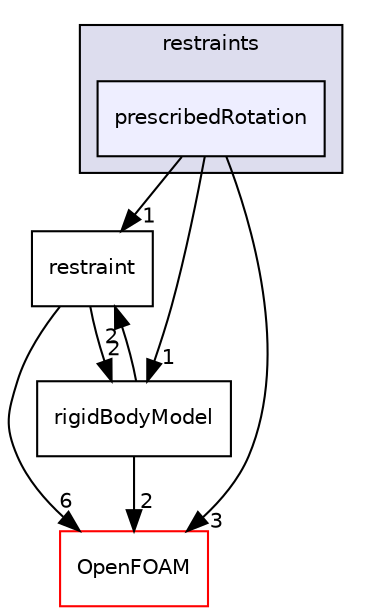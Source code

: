 digraph "src/rigidBodyDynamics/restraints/prescribedRotation" {
  bgcolor=transparent;
  compound=true
  node [ fontsize="10", fontname="Helvetica"];
  edge [ labelfontsize="10", labelfontname="Helvetica"];
  subgraph clusterdir_5934478bd312d980c3411c3627b10c8a {
    graph [ bgcolor="#ddddee", pencolor="black", label="restraints" fontname="Helvetica", fontsize="10", URL="dir_5934478bd312d980c3411c3627b10c8a.html"]
  dir_8de5389d624351bb990571298811aa66 [shape=box, label="prescribedRotation", style="filled", fillcolor="#eeeeff", pencolor="black", URL="dir_8de5389d624351bb990571298811aa66.html"];
  }
  dir_af944db0c164b1c029d2b46f26f41dd1 [shape=box label="restraint" URL="dir_af944db0c164b1c029d2b46f26f41dd1.html"];
  dir_c5473ff19b20e6ec4dfe5c310b3778a8 [shape=box label="OpenFOAM" color="red" URL="dir_c5473ff19b20e6ec4dfe5c310b3778a8.html"];
  dir_01d230fdb888802d871acc5f0e1690e2 [shape=box label="rigidBodyModel" URL="dir_01d230fdb888802d871acc5f0e1690e2.html"];
  dir_af944db0c164b1c029d2b46f26f41dd1->dir_c5473ff19b20e6ec4dfe5c310b3778a8 [headlabel="6", labeldistance=1.5 headhref="dir_003530_002151.html"];
  dir_af944db0c164b1c029d2b46f26f41dd1->dir_01d230fdb888802d871acc5f0e1690e2 [headlabel="2", labeldistance=1.5 headhref="dir_003530_003535.html"];
  dir_8de5389d624351bb990571298811aa66->dir_af944db0c164b1c029d2b46f26f41dd1 [headlabel="1", labeldistance=1.5 headhref="dir_003529_003530.html"];
  dir_8de5389d624351bb990571298811aa66->dir_c5473ff19b20e6ec4dfe5c310b3778a8 [headlabel="3", labeldistance=1.5 headhref="dir_003529_002151.html"];
  dir_8de5389d624351bb990571298811aa66->dir_01d230fdb888802d871acc5f0e1690e2 [headlabel="1", labeldistance=1.5 headhref="dir_003529_003535.html"];
  dir_01d230fdb888802d871acc5f0e1690e2->dir_af944db0c164b1c029d2b46f26f41dd1 [headlabel="2", labeldistance=1.5 headhref="dir_003535_003530.html"];
  dir_01d230fdb888802d871acc5f0e1690e2->dir_c5473ff19b20e6ec4dfe5c310b3778a8 [headlabel="2", labeldistance=1.5 headhref="dir_003535_002151.html"];
}
